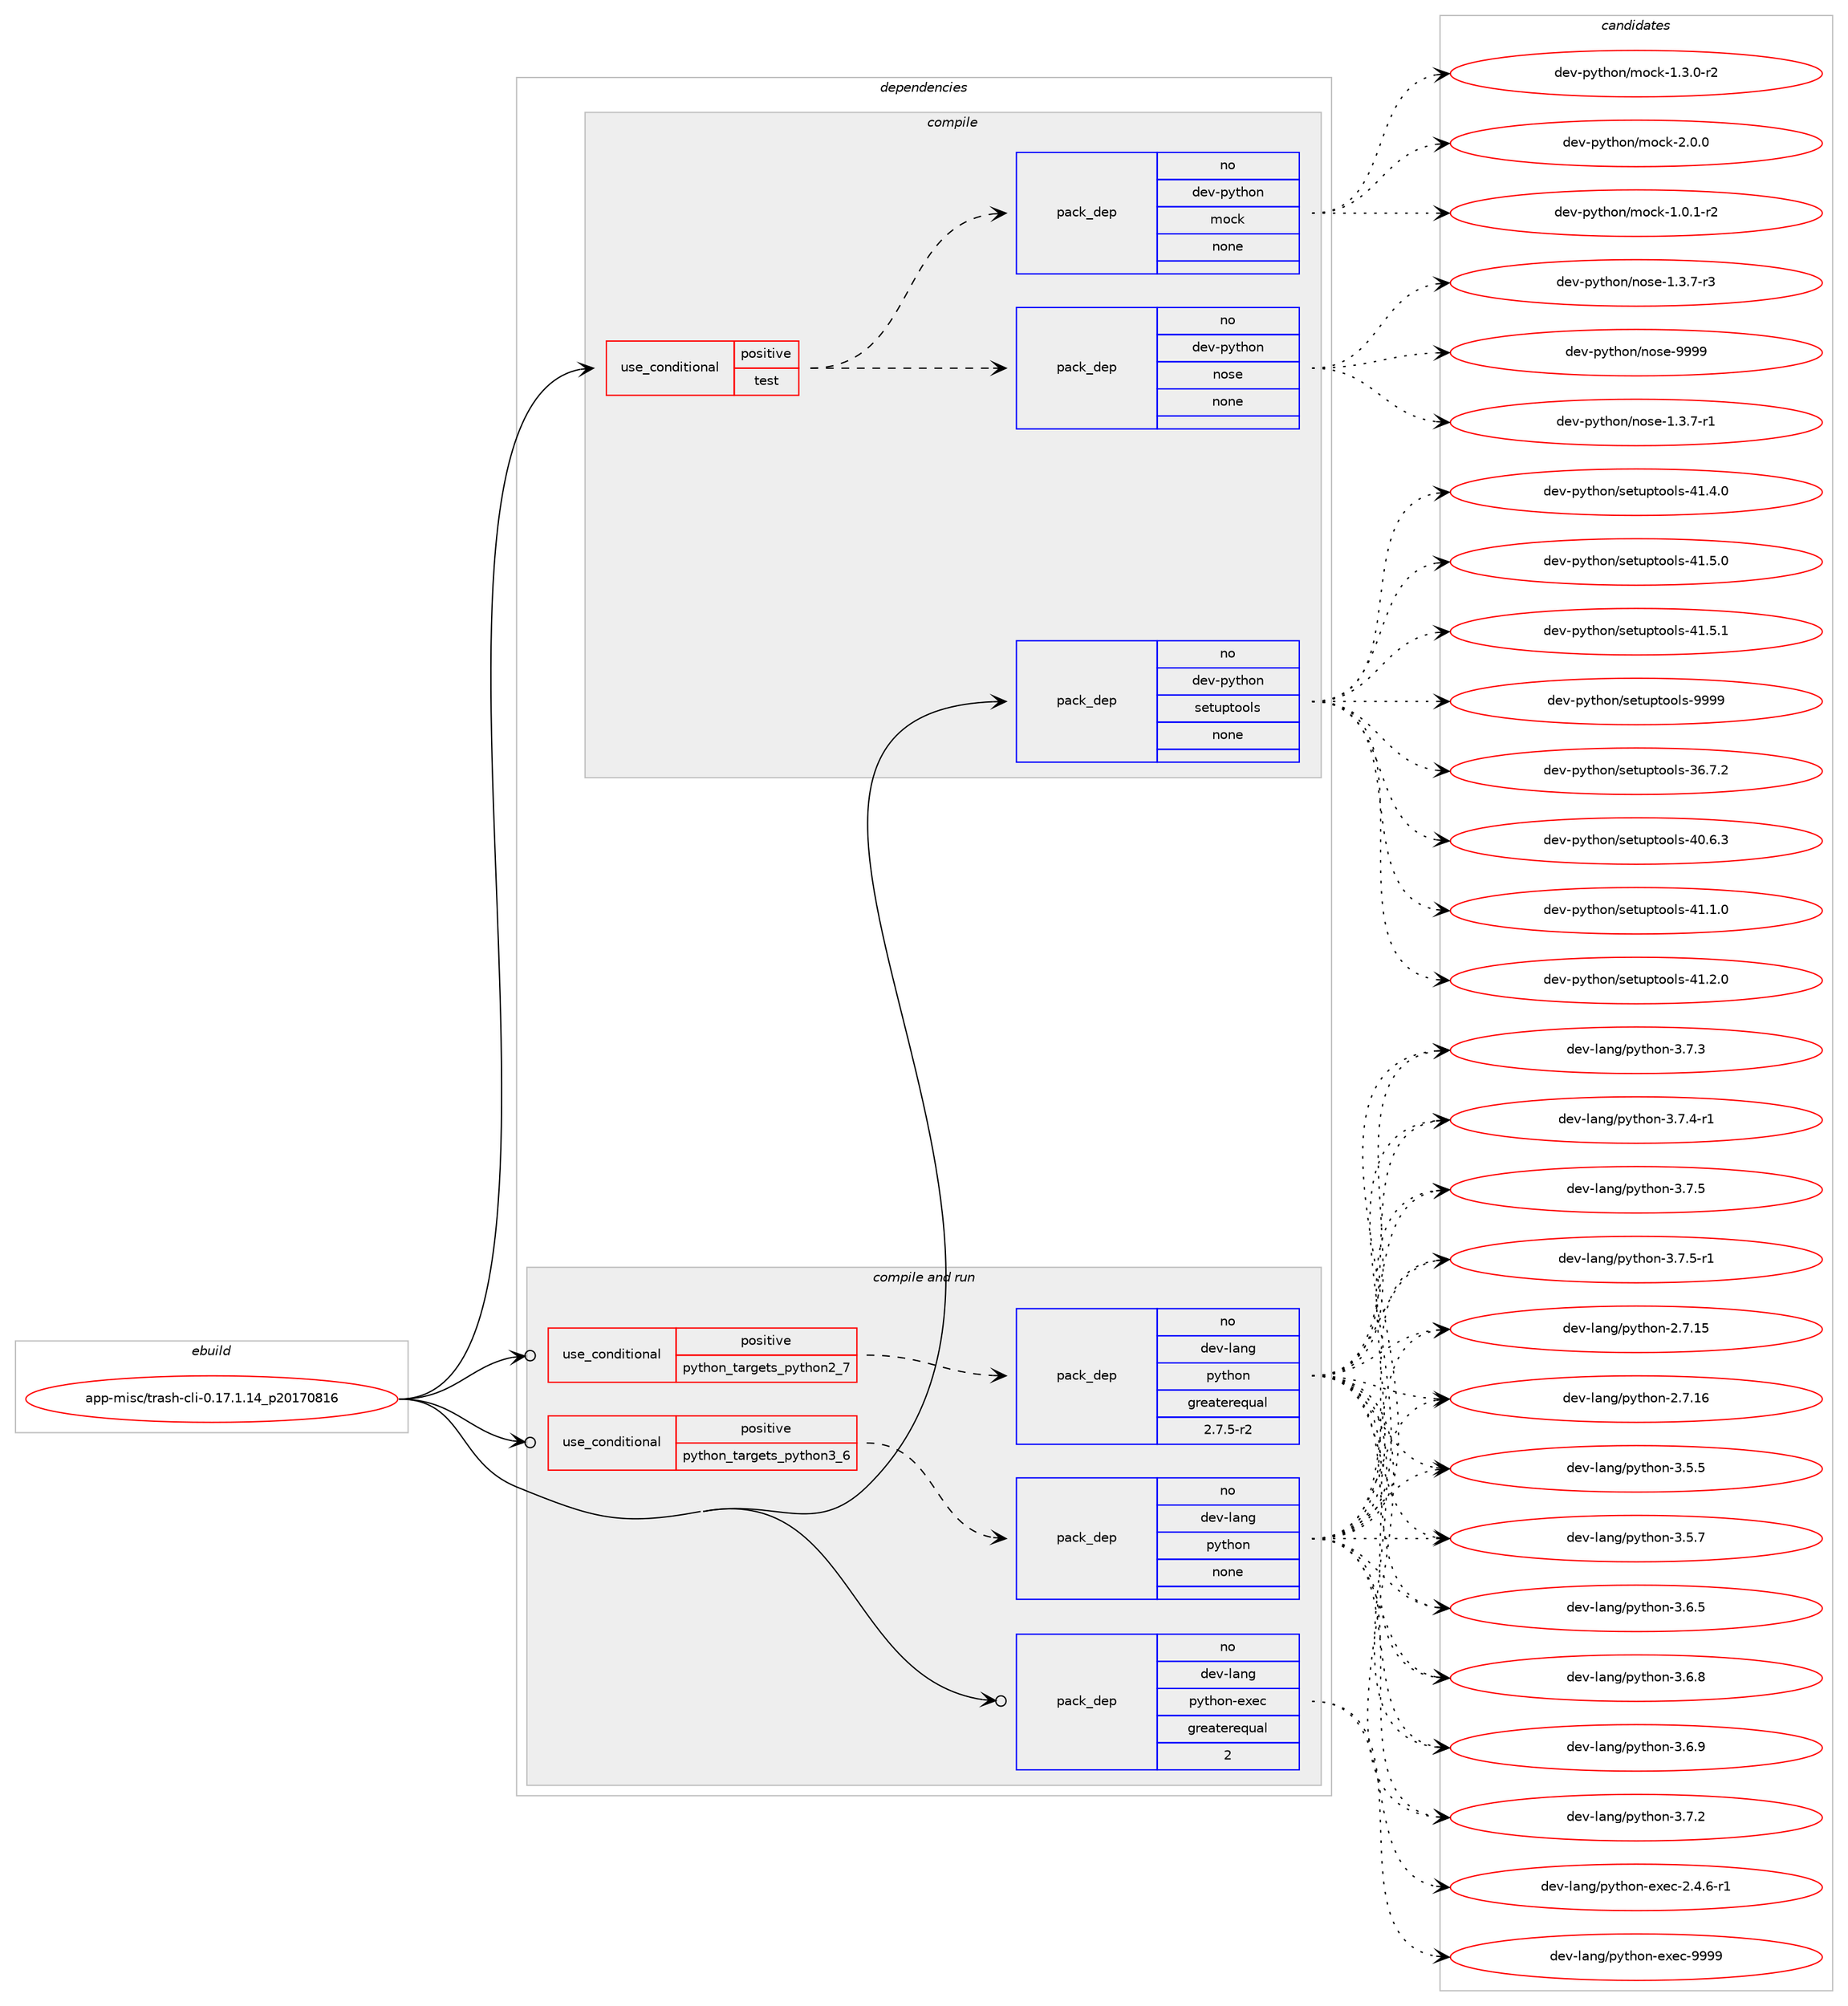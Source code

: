 digraph prolog {

# *************
# Graph options
# *************

newrank=true;
concentrate=true;
compound=true;
graph [rankdir=LR,fontname=Helvetica,fontsize=10,ranksep=1.5];#, ranksep=2.5, nodesep=0.2];
edge  [arrowhead=vee];
node  [fontname=Helvetica,fontsize=10];

# **********
# The ebuild
# **********

subgraph cluster_leftcol {
color=gray;
rank=same;
label=<<i>ebuild</i>>;
id [label="app-misc/trash-cli-0.17.1.14_p20170816", color=red, width=4, href="../app-misc/trash-cli-0.17.1.14_p20170816.svg"];
}

# ****************
# The dependencies
# ****************

subgraph cluster_midcol {
color=gray;
label=<<i>dependencies</i>>;
subgraph cluster_compile {
fillcolor="#eeeeee";
style=filled;
label=<<i>compile</i>>;
subgraph cond119608 {
dependency500779 [label=<<TABLE BORDER="0" CELLBORDER="1" CELLSPACING="0" CELLPADDING="4"><TR><TD ROWSPAN="3" CELLPADDING="10">use_conditional</TD></TR><TR><TD>positive</TD></TR><TR><TD>test</TD></TR></TABLE>>, shape=none, color=red];
subgraph pack372127 {
dependency500780 [label=<<TABLE BORDER="0" CELLBORDER="1" CELLSPACING="0" CELLPADDING="4" WIDTH="220"><TR><TD ROWSPAN="6" CELLPADDING="30">pack_dep</TD></TR><TR><TD WIDTH="110">no</TD></TR><TR><TD>dev-python</TD></TR><TR><TD>nose</TD></TR><TR><TD>none</TD></TR><TR><TD></TD></TR></TABLE>>, shape=none, color=blue];
}
dependency500779:e -> dependency500780:w [weight=20,style="dashed",arrowhead="vee"];
subgraph pack372128 {
dependency500781 [label=<<TABLE BORDER="0" CELLBORDER="1" CELLSPACING="0" CELLPADDING="4" WIDTH="220"><TR><TD ROWSPAN="6" CELLPADDING="30">pack_dep</TD></TR><TR><TD WIDTH="110">no</TD></TR><TR><TD>dev-python</TD></TR><TR><TD>mock</TD></TR><TR><TD>none</TD></TR><TR><TD></TD></TR></TABLE>>, shape=none, color=blue];
}
dependency500779:e -> dependency500781:w [weight=20,style="dashed",arrowhead="vee"];
}
id:e -> dependency500779:w [weight=20,style="solid",arrowhead="vee"];
subgraph pack372129 {
dependency500782 [label=<<TABLE BORDER="0" CELLBORDER="1" CELLSPACING="0" CELLPADDING="4" WIDTH="220"><TR><TD ROWSPAN="6" CELLPADDING="30">pack_dep</TD></TR><TR><TD WIDTH="110">no</TD></TR><TR><TD>dev-python</TD></TR><TR><TD>setuptools</TD></TR><TR><TD>none</TD></TR><TR><TD></TD></TR></TABLE>>, shape=none, color=blue];
}
id:e -> dependency500782:w [weight=20,style="solid",arrowhead="vee"];
}
subgraph cluster_compileandrun {
fillcolor="#eeeeee";
style=filled;
label=<<i>compile and run</i>>;
subgraph cond119609 {
dependency500783 [label=<<TABLE BORDER="0" CELLBORDER="1" CELLSPACING="0" CELLPADDING="4"><TR><TD ROWSPAN="3" CELLPADDING="10">use_conditional</TD></TR><TR><TD>positive</TD></TR><TR><TD>python_targets_python2_7</TD></TR></TABLE>>, shape=none, color=red];
subgraph pack372130 {
dependency500784 [label=<<TABLE BORDER="0" CELLBORDER="1" CELLSPACING="0" CELLPADDING="4" WIDTH="220"><TR><TD ROWSPAN="6" CELLPADDING="30">pack_dep</TD></TR><TR><TD WIDTH="110">no</TD></TR><TR><TD>dev-lang</TD></TR><TR><TD>python</TD></TR><TR><TD>greaterequal</TD></TR><TR><TD>2.7.5-r2</TD></TR></TABLE>>, shape=none, color=blue];
}
dependency500783:e -> dependency500784:w [weight=20,style="dashed",arrowhead="vee"];
}
id:e -> dependency500783:w [weight=20,style="solid",arrowhead="odotvee"];
subgraph cond119610 {
dependency500785 [label=<<TABLE BORDER="0" CELLBORDER="1" CELLSPACING="0" CELLPADDING="4"><TR><TD ROWSPAN="3" CELLPADDING="10">use_conditional</TD></TR><TR><TD>positive</TD></TR><TR><TD>python_targets_python3_6</TD></TR></TABLE>>, shape=none, color=red];
subgraph pack372131 {
dependency500786 [label=<<TABLE BORDER="0" CELLBORDER="1" CELLSPACING="0" CELLPADDING="4" WIDTH="220"><TR><TD ROWSPAN="6" CELLPADDING="30">pack_dep</TD></TR><TR><TD WIDTH="110">no</TD></TR><TR><TD>dev-lang</TD></TR><TR><TD>python</TD></TR><TR><TD>none</TD></TR><TR><TD></TD></TR></TABLE>>, shape=none, color=blue];
}
dependency500785:e -> dependency500786:w [weight=20,style="dashed",arrowhead="vee"];
}
id:e -> dependency500785:w [weight=20,style="solid",arrowhead="odotvee"];
subgraph pack372132 {
dependency500787 [label=<<TABLE BORDER="0" CELLBORDER="1" CELLSPACING="0" CELLPADDING="4" WIDTH="220"><TR><TD ROWSPAN="6" CELLPADDING="30">pack_dep</TD></TR><TR><TD WIDTH="110">no</TD></TR><TR><TD>dev-lang</TD></TR><TR><TD>python-exec</TD></TR><TR><TD>greaterequal</TD></TR><TR><TD>2</TD></TR></TABLE>>, shape=none, color=blue];
}
id:e -> dependency500787:w [weight=20,style="solid",arrowhead="odotvee"];
}
subgraph cluster_run {
fillcolor="#eeeeee";
style=filled;
label=<<i>run</i>>;
}
}

# **************
# The candidates
# **************

subgraph cluster_choices {
rank=same;
color=gray;
label=<<i>candidates</i>>;

subgraph choice372127 {
color=black;
nodesep=1;
choice10010111845112121116104111110471101111151014549465146554511449 [label="dev-python/nose-1.3.7-r1", color=red, width=4,href="../dev-python/nose-1.3.7-r1.svg"];
choice10010111845112121116104111110471101111151014549465146554511451 [label="dev-python/nose-1.3.7-r3", color=red, width=4,href="../dev-python/nose-1.3.7-r3.svg"];
choice10010111845112121116104111110471101111151014557575757 [label="dev-python/nose-9999", color=red, width=4,href="../dev-python/nose-9999.svg"];
dependency500780:e -> choice10010111845112121116104111110471101111151014549465146554511449:w [style=dotted,weight="100"];
dependency500780:e -> choice10010111845112121116104111110471101111151014549465146554511451:w [style=dotted,weight="100"];
dependency500780:e -> choice10010111845112121116104111110471101111151014557575757:w [style=dotted,weight="100"];
}
subgraph choice372128 {
color=black;
nodesep=1;
choice1001011184511212111610411111047109111991074549464846494511450 [label="dev-python/mock-1.0.1-r2", color=red, width=4,href="../dev-python/mock-1.0.1-r2.svg"];
choice1001011184511212111610411111047109111991074549465146484511450 [label="dev-python/mock-1.3.0-r2", color=red, width=4,href="../dev-python/mock-1.3.0-r2.svg"];
choice100101118451121211161041111104710911199107455046484648 [label="dev-python/mock-2.0.0", color=red, width=4,href="../dev-python/mock-2.0.0.svg"];
dependency500781:e -> choice1001011184511212111610411111047109111991074549464846494511450:w [style=dotted,weight="100"];
dependency500781:e -> choice1001011184511212111610411111047109111991074549465146484511450:w [style=dotted,weight="100"];
dependency500781:e -> choice100101118451121211161041111104710911199107455046484648:w [style=dotted,weight="100"];
}
subgraph choice372129 {
color=black;
nodesep=1;
choice100101118451121211161041111104711510111611711211611111110811545515446554650 [label="dev-python/setuptools-36.7.2", color=red, width=4,href="../dev-python/setuptools-36.7.2.svg"];
choice100101118451121211161041111104711510111611711211611111110811545524846544651 [label="dev-python/setuptools-40.6.3", color=red, width=4,href="../dev-python/setuptools-40.6.3.svg"];
choice100101118451121211161041111104711510111611711211611111110811545524946494648 [label="dev-python/setuptools-41.1.0", color=red, width=4,href="../dev-python/setuptools-41.1.0.svg"];
choice100101118451121211161041111104711510111611711211611111110811545524946504648 [label="dev-python/setuptools-41.2.0", color=red, width=4,href="../dev-python/setuptools-41.2.0.svg"];
choice100101118451121211161041111104711510111611711211611111110811545524946524648 [label="dev-python/setuptools-41.4.0", color=red, width=4,href="../dev-python/setuptools-41.4.0.svg"];
choice100101118451121211161041111104711510111611711211611111110811545524946534648 [label="dev-python/setuptools-41.5.0", color=red, width=4,href="../dev-python/setuptools-41.5.0.svg"];
choice100101118451121211161041111104711510111611711211611111110811545524946534649 [label="dev-python/setuptools-41.5.1", color=red, width=4,href="../dev-python/setuptools-41.5.1.svg"];
choice10010111845112121116104111110471151011161171121161111111081154557575757 [label="dev-python/setuptools-9999", color=red, width=4,href="../dev-python/setuptools-9999.svg"];
dependency500782:e -> choice100101118451121211161041111104711510111611711211611111110811545515446554650:w [style=dotted,weight="100"];
dependency500782:e -> choice100101118451121211161041111104711510111611711211611111110811545524846544651:w [style=dotted,weight="100"];
dependency500782:e -> choice100101118451121211161041111104711510111611711211611111110811545524946494648:w [style=dotted,weight="100"];
dependency500782:e -> choice100101118451121211161041111104711510111611711211611111110811545524946504648:w [style=dotted,weight="100"];
dependency500782:e -> choice100101118451121211161041111104711510111611711211611111110811545524946524648:w [style=dotted,weight="100"];
dependency500782:e -> choice100101118451121211161041111104711510111611711211611111110811545524946534648:w [style=dotted,weight="100"];
dependency500782:e -> choice100101118451121211161041111104711510111611711211611111110811545524946534649:w [style=dotted,weight="100"];
dependency500782:e -> choice10010111845112121116104111110471151011161171121161111111081154557575757:w [style=dotted,weight="100"];
}
subgraph choice372130 {
color=black;
nodesep=1;
choice10010111845108971101034711212111610411111045504655464953 [label="dev-lang/python-2.7.15", color=red, width=4,href="../dev-lang/python-2.7.15.svg"];
choice10010111845108971101034711212111610411111045504655464954 [label="dev-lang/python-2.7.16", color=red, width=4,href="../dev-lang/python-2.7.16.svg"];
choice100101118451089711010347112121116104111110455146534653 [label="dev-lang/python-3.5.5", color=red, width=4,href="../dev-lang/python-3.5.5.svg"];
choice100101118451089711010347112121116104111110455146534655 [label="dev-lang/python-3.5.7", color=red, width=4,href="../dev-lang/python-3.5.7.svg"];
choice100101118451089711010347112121116104111110455146544653 [label="dev-lang/python-3.6.5", color=red, width=4,href="../dev-lang/python-3.6.5.svg"];
choice100101118451089711010347112121116104111110455146544656 [label="dev-lang/python-3.6.8", color=red, width=4,href="../dev-lang/python-3.6.8.svg"];
choice100101118451089711010347112121116104111110455146544657 [label="dev-lang/python-3.6.9", color=red, width=4,href="../dev-lang/python-3.6.9.svg"];
choice100101118451089711010347112121116104111110455146554650 [label="dev-lang/python-3.7.2", color=red, width=4,href="../dev-lang/python-3.7.2.svg"];
choice100101118451089711010347112121116104111110455146554651 [label="dev-lang/python-3.7.3", color=red, width=4,href="../dev-lang/python-3.7.3.svg"];
choice1001011184510897110103471121211161041111104551465546524511449 [label="dev-lang/python-3.7.4-r1", color=red, width=4,href="../dev-lang/python-3.7.4-r1.svg"];
choice100101118451089711010347112121116104111110455146554653 [label="dev-lang/python-3.7.5", color=red, width=4,href="../dev-lang/python-3.7.5.svg"];
choice1001011184510897110103471121211161041111104551465546534511449 [label="dev-lang/python-3.7.5-r1", color=red, width=4,href="../dev-lang/python-3.7.5-r1.svg"];
dependency500784:e -> choice10010111845108971101034711212111610411111045504655464953:w [style=dotted,weight="100"];
dependency500784:e -> choice10010111845108971101034711212111610411111045504655464954:w [style=dotted,weight="100"];
dependency500784:e -> choice100101118451089711010347112121116104111110455146534653:w [style=dotted,weight="100"];
dependency500784:e -> choice100101118451089711010347112121116104111110455146534655:w [style=dotted,weight="100"];
dependency500784:e -> choice100101118451089711010347112121116104111110455146544653:w [style=dotted,weight="100"];
dependency500784:e -> choice100101118451089711010347112121116104111110455146544656:w [style=dotted,weight="100"];
dependency500784:e -> choice100101118451089711010347112121116104111110455146544657:w [style=dotted,weight="100"];
dependency500784:e -> choice100101118451089711010347112121116104111110455146554650:w [style=dotted,weight="100"];
dependency500784:e -> choice100101118451089711010347112121116104111110455146554651:w [style=dotted,weight="100"];
dependency500784:e -> choice1001011184510897110103471121211161041111104551465546524511449:w [style=dotted,weight="100"];
dependency500784:e -> choice100101118451089711010347112121116104111110455146554653:w [style=dotted,weight="100"];
dependency500784:e -> choice1001011184510897110103471121211161041111104551465546534511449:w [style=dotted,weight="100"];
}
subgraph choice372131 {
color=black;
nodesep=1;
choice10010111845108971101034711212111610411111045504655464953 [label="dev-lang/python-2.7.15", color=red, width=4,href="../dev-lang/python-2.7.15.svg"];
choice10010111845108971101034711212111610411111045504655464954 [label="dev-lang/python-2.7.16", color=red, width=4,href="../dev-lang/python-2.7.16.svg"];
choice100101118451089711010347112121116104111110455146534653 [label="dev-lang/python-3.5.5", color=red, width=4,href="../dev-lang/python-3.5.5.svg"];
choice100101118451089711010347112121116104111110455146534655 [label="dev-lang/python-3.5.7", color=red, width=4,href="../dev-lang/python-3.5.7.svg"];
choice100101118451089711010347112121116104111110455146544653 [label="dev-lang/python-3.6.5", color=red, width=4,href="../dev-lang/python-3.6.5.svg"];
choice100101118451089711010347112121116104111110455146544656 [label="dev-lang/python-3.6.8", color=red, width=4,href="../dev-lang/python-3.6.8.svg"];
choice100101118451089711010347112121116104111110455146544657 [label="dev-lang/python-3.6.9", color=red, width=4,href="../dev-lang/python-3.6.9.svg"];
choice100101118451089711010347112121116104111110455146554650 [label="dev-lang/python-3.7.2", color=red, width=4,href="../dev-lang/python-3.7.2.svg"];
choice100101118451089711010347112121116104111110455146554651 [label="dev-lang/python-3.7.3", color=red, width=4,href="../dev-lang/python-3.7.3.svg"];
choice1001011184510897110103471121211161041111104551465546524511449 [label="dev-lang/python-3.7.4-r1", color=red, width=4,href="../dev-lang/python-3.7.4-r1.svg"];
choice100101118451089711010347112121116104111110455146554653 [label="dev-lang/python-3.7.5", color=red, width=4,href="../dev-lang/python-3.7.5.svg"];
choice1001011184510897110103471121211161041111104551465546534511449 [label="dev-lang/python-3.7.5-r1", color=red, width=4,href="../dev-lang/python-3.7.5-r1.svg"];
dependency500786:e -> choice10010111845108971101034711212111610411111045504655464953:w [style=dotted,weight="100"];
dependency500786:e -> choice10010111845108971101034711212111610411111045504655464954:w [style=dotted,weight="100"];
dependency500786:e -> choice100101118451089711010347112121116104111110455146534653:w [style=dotted,weight="100"];
dependency500786:e -> choice100101118451089711010347112121116104111110455146534655:w [style=dotted,weight="100"];
dependency500786:e -> choice100101118451089711010347112121116104111110455146544653:w [style=dotted,weight="100"];
dependency500786:e -> choice100101118451089711010347112121116104111110455146544656:w [style=dotted,weight="100"];
dependency500786:e -> choice100101118451089711010347112121116104111110455146544657:w [style=dotted,weight="100"];
dependency500786:e -> choice100101118451089711010347112121116104111110455146554650:w [style=dotted,weight="100"];
dependency500786:e -> choice100101118451089711010347112121116104111110455146554651:w [style=dotted,weight="100"];
dependency500786:e -> choice1001011184510897110103471121211161041111104551465546524511449:w [style=dotted,weight="100"];
dependency500786:e -> choice100101118451089711010347112121116104111110455146554653:w [style=dotted,weight="100"];
dependency500786:e -> choice1001011184510897110103471121211161041111104551465546534511449:w [style=dotted,weight="100"];
}
subgraph choice372132 {
color=black;
nodesep=1;
choice10010111845108971101034711212111610411111045101120101994550465246544511449 [label="dev-lang/python-exec-2.4.6-r1", color=red, width=4,href="../dev-lang/python-exec-2.4.6-r1.svg"];
choice10010111845108971101034711212111610411111045101120101994557575757 [label="dev-lang/python-exec-9999", color=red, width=4,href="../dev-lang/python-exec-9999.svg"];
dependency500787:e -> choice10010111845108971101034711212111610411111045101120101994550465246544511449:w [style=dotted,weight="100"];
dependency500787:e -> choice10010111845108971101034711212111610411111045101120101994557575757:w [style=dotted,weight="100"];
}
}

}
